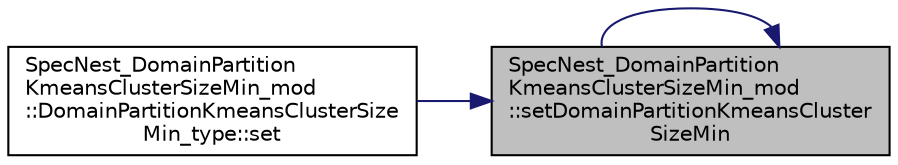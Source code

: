 digraph "SpecNest_DomainPartitionKmeansClusterSizeMin_mod::setDomainPartitionKmeansClusterSizeMin"
{
 // LATEX_PDF_SIZE
  edge [fontname="Helvetica",fontsize="10",labelfontname="Helvetica",labelfontsize="10"];
  node [fontname="Helvetica",fontsize="10",shape=record];
  rankdir="RL";
  Node1 [label="SpecNest_DomainPartition\lKmeansClusterSizeMin_mod\l::setDomainPartitionKmeansCluster\lSizeMin",height=0.2,width=0.4,color="black", fillcolor="grey75", style="filled", fontcolor="black",tooltip=" "];
  Node1 -> Node2 [dir="back",color="midnightblue",fontsize="10",style="solid",fontname="Helvetica"];
  Node2 [label="SpecNest_DomainPartition\lKmeansClusterSizeMin_mod\l::DomainPartitionKmeansClusterSize\lMin_type::set",height=0.2,width=0.4,color="black", fillcolor="white", style="filled",URL="$structSpecNest__DomainPartitionKmeansClusterSizeMin__mod_1_1DomainPartitionKmeansClusterSizeMin__type.html#a6550842ab9206cb59c6318cf81869970",tooltip=" "];
  Node1 -> Node1 [dir="back",color="midnightblue",fontsize="10",style="solid",fontname="Helvetica"];
}
